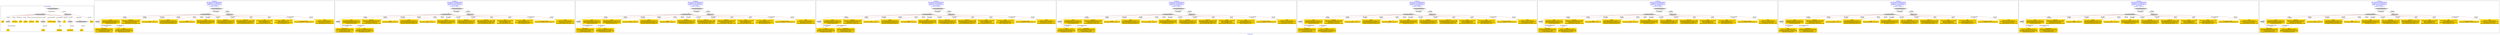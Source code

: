 digraph n0 {
fontcolor="blue"
remincross="true"
label="s05-met.json"
subgraph cluster_0 {
label="1-correct model"
n2[style="filled",color="white",fillcolor="lightgray",label="CulturalHeritageObject1"];
n3[shape="plaintext",style="filled",fillcolor="gold",label="Date"];
n4[style="filled",color="white",fillcolor="lightgray",label="Person1"];
n5[shape="plaintext",style="filled",fillcolor="gold",label="Description"];
n6[shape="plaintext",style="filled",fillcolor="gold",label="values"];
n7[shape="plaintext",style="filled",fillcolor="gold",label="Medium"];
n8[shape="plaintext",style="filled",fillcolor="gold",label="Credit Line"];
n9[shape="plaintext",style="filled",fillcolor="gold",label="values"];
n10[style="filled",color="white",fillcolor="lightgray",label="Concept1"];
n11[shape="plaintext",style="filled",fillcolor="gold",label="Accession Number"];
n12[style="filled",color="white",fillcolor="lightgray",label="Place1"];
n13[shape="plaintext",style="filled",fillcolor="gold",label="id"];
n14[style="filled",color="white",fillcolor="lightgray",label="Concept2"];
n15[style="filled",color="white",fillcolor="lightgray",label="CulturalHeritageObject2"];
n16[shape="plaintext",style="filled",fillcolor="gold",label="values"];
n17[shape="plaintext",style="filled",fillcolor="gold",label="Who"];
n18[shape="plaintext",style="filled",fillcolor="gold",label="Geography"];
n19[style="filled",color="white",fillcolor="lightgray",label="EuropeanaAggregation1"];
n20[style="filled",color="white",fillcolor="lightgray",label="WebResource2"];
n21[shape="plaintext",style="filled",fillcolor="gold",label="image"];
n22[shape="plaintext",style="filled",fillcolor="gold",label="values"];
n23[shape="plaintext",style="filled",fillcolor="gold",label="Classification"];
}
subgraph cluster_1 {
label="candidate 0\nlink coherence:0.6470588235294118\nnode coherence:0.6470588235294118\nconfidence:0.7427471681295772\nmapping score:0.5942210448387106\ncost:412.9804\n-precision:0.71-recall:0.57"
n25[style="filled",color="white",fillcolor="lightgray",label="CulturalHeritageObject1"];
n26[style="filled",color="white",fillcolor="lightgray",label="Person1"];
n27[style="filled",color="white",fillcolor="lightgray",label="EuropeanaAggregation1"];
n28[style="filled",color="white",fillcolor="lightgray",label="WebResource1"];
n29[shape="plaintext",style="filled",fillcolor="gold",label="Classification\n[Person,biographicalInformation,0.597]\n[CulturalHeritageObject,description,0.306]\n[Concept,prefLabel,0.082]\n[Person,professionOrOccupation,0.014]"];
n30[shape="plaintext",style="filled",fillcolor="gold",label="Who\n[Person,nameOfThePerson,0.496]\n[Document,columnSubClassOfLink,0.198]\n[CulturalHeritageObject,description,0.153]\n[Document,classLink,0.153]"];
n31[shape="plaintext",style="filled",fillcolor="gold",label="values\n[CulturalHeritageObject,medium,0.71]\n[CulturalHeritageObject,description,0.215]\n[Person,biographicalInformation,0.071]\n[Concept,prefLabel,0.004]"];
n32[shape="plaintext",style="filled",fillcolor="gold",label="Geography\n[CulturalHeritageObject,description,0.406]\n[Person,biographicalInformation,0.38]\n[Document,classLink,0.118]\n[CulturalHeritageObject,rightsHolder,0.096]"];
n33[shape="plaintext",style="filled",fillcolor="gold",label="id\n[CulturalHeritageObject,objectId,1.0]"];
n34[shape="plaintext",style="filled",fillcolor="gold",label="image\n[WebResource,classLink,0.973]\n[Document,columnSubClassOfLink,0.016]\n[Document,classLink,0.009]\n[CulturalHeritageObject,description,0.002]"];
n35[shape="plaintext",style="filled",fillcolor="gold",label="Medium\n[CulturalHeritageObject,medium,0.87]\n[CulturalHeritageObject,description,0.124]\n[Person,biographicalInformation,0.006]\n[Document,columnSubClassOfLink,0.0]"];
n36[shape="plaintext",style="filled",fillcolor="gold",label="values\n[CulturalHeritageObject,objectId,1.0]"];
n37[shape="plaintext",style="filled",fillcolor="gold",label="values\n[CulturalHeritageObject,description,0.361]\n[Person,biographicalInformation,0.305]\n[CulturalHeritageObject,provenance,0.224]\n[Document,classLink,0.11]"];
n38[shape="plaintext",style="filled",fillcolor="gold",label="Description\n[CulturalHeritageObject,description,0.553]\n[Person,biographicalInformation,0.37]\n[CulturalHeritageObject,provenance,0.047]\n[CulturalHeritageObject,title,0.03]"];
n39[shape="plaintext",style="filled",fillcolor="gold",label="Credit Line\n[CulturalHeritageObject,provenance,0.686]\n[CulturalHeritageObject,description,0.142]\n[CulturalHeritageObject,rights,0.102]\n[Person,biographicalInformation,0.071]"];
n40[shape="plaintext",style="filled",fillcolor="gold",label="values\n[CulturalHeritageObject,extent,0.964]\n[Person,dateOfDeath,0.02]\n[Person,dateOfBirth,0.015]\n[Person,biographicalInformation,0.002]"];
n41[shape="plaintext",style="filled",fillcolor="gold",label="Date\n[CulturalHeritageObject,created,0.782]\n[Person,dateOfBirth,0.11]\n[CulturalHeritageObject,description,0.071]\n[Person,dateOfDeath,0.037]"];
n42[shape="plaintext",style="filled",fillcolor="gold",label="Accession Number\n[CulturalHeritageObject,accessionNumber,1.0]"];
}
subgraph cluster_2 {
label="candidate 1\nlink coherence:0.6470588235294118\nnode coherence:0.6470588235294118\nconfidence:0.7427471681295772\nmapping score:0.5942210448387106\ncost:412.9804\n-precision:0.71-recall:0.57"
n44[style="filled",color="white",fillcolor="lightgray",label="CulturalHeritageObject1"];
n45[style="filled",color="white",fillcolor="lightgray",label="Person1"];
n46[style="filled",color="white",fillcolor="lightgray",label="EuropeanaAggregation1"];
n47[style="filled",color="white",fillcolor="lightgray",label="WebResource1"];
n48[shape="plaintext",style="filled",fillcolor="gold",label="Classification\n[Person,biographicalInformation,0.597]\n[CulturalHeritageObject,description,0.306]\n[Concept,prefLabel,0.082]\n[Person,professionOrOccupation,0.014]"];
n49[shape="plaintext",style="filled",fillcolor="gold",label="Who\n[Person,nameOfThePerson,0.496]\n[Document,columnSubClassOfLink,0.198]\n[CulturalHeritageObject,description,0.153]\n[Document,classLink,0.153]"];
n50[shape="plaintext",style="filled",fillcolor="gold",label="values\n[CulturalHeritageObject,medium,0.71]\n[CulturalHeritageObject,description,0.215]\n[Person,biographicalInformation,0.071]\n[Concept,prefLabel,0.004]"];
n51[shape="plaintext",style="filled",fillcolor="gold",label="Geography\n[CulturalHeritageObject,description,0.406]\n[Person,biographicalInformation,0.38]\n[Document,classLink,0.118]\n[CulturalHeritageObject,rightsHolder,0.096]"];
n52[shape="plaintext",style="filled",fillcolor="gold",label="values\n[CulturalHeritageObject,objectId,1.0]"];
n53[shape="plaintext",style="filled",fillcolor="gold",label="image\n[WebResource,classLink,0.973]\n[Document,columnSubClassOfLink,0.016]\n[Document,classLink,0.009]\n[CulturalHeritageObject,description,0.002]"];
n54[shape="plaintext",style="filled",fillcolor="gold",label="Medium\n[CulturalHeritageObject,medium,0.87]\n[CulturalHeritageObject,description,0.124]\n[Person,biographicalInformation,0.006]\n[Document,columnSubClassOfLink,0.0]"];
n55[shape="plaintext",style="filled",fillcolor="gold",label="id\n[CulturalHeritageObject,objectId,1.0]"];
n56[shape="plaintext",style="filled",fillcolor="gold",label="values\n[CulturalHeritageObject,description,0.361]\n[Person,biographicalInformation,0.305]\n[CulturalHeritageObject,provenance,0.224]\n[Document,classLink,0.11]"];
n57[shape="plaintext",style="filled",fillcolor="gold",label="Description\n[CulturalHeritageObject,description,0.553]\n[Person,biographicalInformation,0.37]\n[CulturalHeritageObject,provenance,0.047]\n[CulturalHeritageObject,title,0.03]"];
n58[shape="plaintext",style="filled",fillcolor="gold",label="Credit Line\n[CulturalHeritageObject,provenance,0.686]\n[CulturalHeritageObject,description,0.142]\n[CulturalHeritageObject,rights,0.102]\n[Person,biographicalInformation,0.071]"];
n59[shape="plaintext",style="filled",fillcolor="gold",label="values\n[CulturalHeritageObject,extent,0.964]\n[Person,dateOfDeath,0.02]\n[Person,dateOfBirth,0.015]\n[Person,biographicalInformation,0.002]"];
n60[shape="plaintext",style="filled",fillcolor="gold",label="Date\n[CulturalHeritageObject,created,0.782]\n[Person,dateOfBirth,0.11]\n[CulturalHeritageObject,description,0.071]\n[Person,dateOfDeath,0.037]"];
n61[shape="plaintext",style="filled",fillcolor="gold",label="Accession Number\n[CulturalHeritageObject,accessionNumber,1.0]"];
}
subgraph cluster_3 {
label="candidate 2\nlink coherence:0.6470588235294118\nnode coherence:0.6470588235294118\nconfidence:0.7427471681295772\nmapping score:0.5942210448387106\ncost:412.9804\n-precision:0.71-recall:0.57"
n63[style="filled",color="white",fillcolor="lightgray",label="CulturalHeritageObject1"];
n64[style="filled",color="white",fillcolor="lightgray",label="Person1"];
n65[style="filled",color="white",fillcolor="lightgray",label="EuropeanaAggregation1"];
n66[style="filled",color="white",fillcolor="lightgray",label="WebResource1"];
n67[shape="plaintext",style="filled",fillcolor="gold",label="Classification\n[Person,biographicalInformation,0.597]\n[CulturalHeritageObject,description,0.306]\n[Concept,prefLabel,0.082]\n[Person,professionOrOccupation,0.014]"];
n68[shape="plaintext",style="filled",fillcolor="gold",label="Who\n[Person,nameOfThePerson,0.496]\n[Document,columnSubClassOfLink,0.198]\n[CulturalHeritageObject,description,0.153]\n[Document,classLink,0.153]"];
n69[shape="plaintext",style="filled",fillcolor="gold",label="values\n[CulturalHeritageObject,medium,0.71]\n[CulturalHeritageObject,description,0.215]\n[Person,biographicalInformation,0.071]\n[Concept,prefLabel,0.004]"];
n70[shape="plaintext",style="filled",fillcolor="gold",label="values\n[CulturalHeritageObject,description,0.361]\n[Person,biographicalInformation,0.305]\n[CulturalHeritageObject,provenance,0.224]\n[Document,classLink,0.11]"];
n71[shape="plaintext",style="filled",fillcolor="gold",label="id\n[CulturalHeritageObject,objectId,1.0]"];
n72[shape="plaintext",style="filled",fillcolor="gold",label="image\n[WebResource,classLink,0.973]\n[Document,columnSubClassOfLink,0.016]\n[Document,classLink,0.009]\n[CulturalHeritageObject,description,0.002]"];
n73[shape="plaintext",style="filled",fillcolor="gold",label="Medium\n[CulturalHeritageObject,medium,0.87]\n[CulturalHeritageObject,description,0.124]\n[Person,biographicalInformation,0.006]\n[Document,columnSubClassOfLink,0.0]"];
n74[shape="plaintext",style="filled",fillcolor="gold",label="values\n[CulturalHeritageObject,objectId,1.0]"];
n75[shape="plaintext",style="filled",fillcolor="gold",label="Description\n[CulturalHeritageObject,description,0.553]\n[Person,biographicalInformation,0.37]\n[CulturalHeritageObject,provenance,0.047]\n[CulturalHeritageObject,title,0.03]"];
n76[shape="plaintext",style="filled",fillcolor="gold",label="Credit Line\n[CulturalHeritageObject,provenance,0.686]\n[CulturalHeritageObject,description,0.142]\n[CulturalHeritageObject,rights,0.102]\n[Person,biographicalInformation,0.071]"];
n77[shape="plaintext",style="filled",fillcolor="gold",label="Geography\n[CulturalHeritageObject,description,0.406]\n[Person,biographicalInformation,0.38]\n[Document,classLink,0.118]\n[CulturalHeritageObject,rightsHolder,0.096]"];
n78[shape="plaintext",style="filled",fillcolor="gold",label="values\n[CulturalHeritageObject,extent,0.964]\n[Person,dateOfDeath,0.02]\n[Person,dateOfBirth,0.015]\n[Person,biographicalInformation,0.002]"];
n79[shape="plaintext",style="filled",fillcolor="gold",label="Date\n[CulturalHeritageObject,created,0.782]\n[Person,dateOfBirth,0.11]\n[CulturalHeritageObject,description,0.071]\n[Person,dateOfDeath,0.037]"];
n80[shape="plaintext",style="filled",fillcolor="gold",label="Accession Number\n[CulturalHeritageObject,accessionNumber,1.0]"];
}
subgraph cluster_4 {
label="candidate 3\nlink coherence:0.6470588235294118\nnode coherence:0.6470588235294118\nconfidence:0.7427471681295772\nmapping score:0.5942210448387106\ncost:412.98046\n-precision:0.71-recall:0.57"
n82[style="filled",color="white",fillcolor="lightgray",label="CulturalHeritageObject1"];
n83[style="filled",color="white",fillcolor="lightgray",label="Person2"];
n84[style="filled",color="white",fillcolor="lightgray",label="EuropeanaAggregation1"];
n85[style="filled",color="white",fillcolor="lightgray",label="WebResource1"];
n86[shape="plaintext",style="filled",fillcolor="gold",label="values\n[CulturalHeritageObject,medium,0.71]\n[CulturalHeritageObject,description,0.215]\n[Person,biographicalInformation,0.071]\n[Concept,prefLabel,0.004]"];
n87[shape="plaintext",style="filled",fillcolor="gold",label="Geography\n[CulturalHeritageObject,description,0.406]\n[Person,biographicalInformation,0.38]\n[Document,classLink,0.118]\n[CulturalHeritageObject,rightsHolder,0.096]"];
n88[shape="plaintext",style="filled",fillcolor="gold",label="id\n[CulturalHeritageObject,objectId,1.0]"];
n89[shape="plaintext",style="filled",fillcolor="gold",label="image\n[WebResource,classLink,0.973]\n[Document,columnSubClassOfLink,0.016]\n[Document,classLink,0.009]\n[CulturalHeritageObject,description,0.002]"];
n90[shape="plaintext",style="filled",fillcolor="gold",label="Medium\n[CulturalHeritageObject,medium,0.87]\n[CulturalHeritageObject,description,0.124]\n[Person,biographicalInformation,0.006]\n[Document,columnSubClassOfLink,0.0]"];
n91[shape="plaintext",style="filled",fillcolor="gold",label="values\n[CulturalHeritageObject,objectId,1.0]"];
n92[shape="plaintext",style="filled",fillcolor="gold",label="values\n[CulturalHeritageObject,description,0.361]\n[Person,biographicalInformation,0.305]\n[CulturalHeritageObject,provenance,0.224]\n[Document,classLink,0.11]"];
n93[shape="plaintext",style="filled",fillcolor="gold",label="Description\n[CulturalHeritageObject,description,0.553]\n[Person,biographicalInformation,0.37]\n[CulturalHeritageObject,provenance,0.047]\n[CulturalHeritageObject,title,0.03]"];
n94[shape="plaintext",style="filled",fillcolor="gold",label="Credit Line\n[CulturalHeritageObject,provenance,0.686]\n[CulturalHeritageObject,description,0.142]\n[CulturalHeritageObject,rights,0.102]\n[Person,biographicalInformation,0.071]"];
n95[shape="plaintext",style="filled",fillcolor="gold",label="values\n[CulturalHeritageObject,extent,0.964]\n[Person,dateOfDeath,0.02]\n[Person,dateOfBirth,0.015]\n[Person,biographicalInformation,0.002]"];
n96[shape="plaintext",style="filled",fillcolor="gold",label="Who\n[Person,nameOfThePerson,0.496]\n[Document,columnSubClassOfLink,0.198]\n[CulturalHeritageObject,description,0.153]\n[Document,classLink,0.153]"];
n97[shape="plaintext",style="filled",fillcolor="gold",label="Classification\n[Person,biographicalInformation,0.597]\n[CulturalHeritageObject,description,0.306]\n[Concept,prefLabel,0.082]\n[Person,professionOrOccupation,0.014]"];
n98[shape="plaintext",style="filled",fillcolor="gold",label="Date\n[CulturalHeritageObject,created,0.782]\n[Person,dateOfBirth,0.11]\n[CulturalHeritageObject,description,0.071]\n[Person,dateOfDeath,0.037]"];
n99[shape="plaintext",style="filled",fillcolor="gold",label="Accession Number\n[CulturalHeritageObject,accessionNumber,1.0]"];
}
subgraph cluster_5 {
label="candidate 4\nlink coherence:0.6470588235294118\nnode coherence:0.6470588235294118\nconfidence:0.7427471681295772\nmapping score:0.5942210448387106\ncost:412.98046\n-precision:0.71-recall:0.57"
n101[style="filled",color="white",fillcolor="lightgray",label="CulturalHeritageObject1"];
n102[style="filled",color="white",fillcolor="lightgray",label="Person2"];
n103[style="filled",color="white",fillcolor="lightgray",label="EuropeanaAggregation1"];
n104[style="filled",color="white",fillcolor="lightgray",label="WebResource1"];
n105[shape="plaintext",style="filled",fillcolor="gold",label="values\n[CulturalHeritageObject,medium,0.71]\n[CulturalHeritageObject,description,0.215]\n[Person,biographicalInformation,0.071]\n[Concept,prefLabel,0.004]"];
n106[shape="plaintext",style="filled",fillcolor="gold",label="Geography\n[CulturalHeritageObject,description,0.406]\n[Person,biographicalInformation,0.38]\n[Document,classLink,0.118]\n[CulturalHeritageObject,rightsHolder,0.096]"];
n107[shape="plaintext",style="filled",fillcolor="gold",label="values\n[CulturalHeritageObject,objectId,1.0]"];
n108[shape="plaintext",style="filled",fillcolor="gold",label="image\n[WebResource,classLink,0.973]\n[Document,columnSubClassOfLink,0.016]\n[Document,classLink,0.009]\n[CulturalHeritageObject,description,0.002]"];
n109[shape="plaintext",style="filled",fillcolor="gold",label="Medium\n[CulturalHeritageObject,medium,0.87]\n[CulturalHeritageObject,description,0.124]\n[Person,biographicalInformation,0.006]\n[Document,columnSubClassOfLink,0.0]"];
n110[shape="plaintext",style="filled",fillcolor="gold",label="id\n[CulturalHeritageObject,objectId,1.0]"];
n111[shape="plaintext",style="filled",fillcolor="gold",label="values\n[CulturalHeritageObject,description,0.361]\n[Person,biographicalInformation,0.305]\n[CulturalHeritageObject,provenance,0.224]\n[Document,classLink,0.11]"];
n112[shape="plaintext",style="filled",fillcolor="gold",label="Description\n[CulturalHeritageObject,description,0.553]\n[Person,biographicalInformation,0.37]\n[CulturalHeritageObject,provenance,0.047]\n[CulturalHeritageObject,title,0.03]"];
n113[shape="plaintext",style="filled",fillcolor="gold",label="Credit Line\n[CulturalHeritageObject,provenance,0.686]\n[CulturalHeritageObject,description,0.142]\n[CulturalHeritageObject,rights,0.102]\n[Person,biographicalInformation,0.071]"];
n114[shape="plaintext",style="filled",fillcolor="gold",label="values\n[CulturalHeritageObject,extent,0.964]\n[Person,dateOfDeath,0.02]\n[Person,dateOfBirth,0.015]\n[Person,biographicalInformation,0.002]"];
n115[shape="plaintext",style="filled",fillcolor="gold",label="Who\n[Person,nameOfThePerson,0.496]\n[Document,columnSubClassOfLink,0.198]\n[CulturalHeritageObject,description,0.153]\n[Document,classLink,0.153]"];
n116[shape="plaintext",style="filled",fillcolor="gold",label="Classification\n[Person,biographicalInformation,0.597]\n[CulturalHeritageObject,description,0.306]\n[Concept,prefLabel,0.082]\n[Person,professionOrOccupation,0.014]"];
n117[shape="plaintext",style="filled",fillcolor="gold",label="Date\n[CulturalHeritageObject,created,0.782]\n[Person,dateOfBirth,0.11]\n[CulturalHeritageObject,description,0.071]\n[Person,dateOfDeath,0.037]"];
n118[shape="plaintext",style="filled",fillcolor="gold",label="Accession Number\n[CulturalHeritageObject,accessionNumber,1.0]"];
}
subgraph cluster_6 {
label="candidate 5\nlink coherence:0.6470588235294118\nnode coherence:0.6470588235294118\nconfidence:0.7427471681295772\nmapping score:0.5942210448387106\ncost:412.98064\n-precision:0.71-recall:0.57"
n120[style="filled",color="white",fillcolor="lightgray",label="CulturalHeritageObject1"];
n121[style="filled",color="white",fillcolor="lightgray",label="Person1"];
n122[style="filled",color="white",fillcolor="lightgray",label="EuropeanaAggregation1"];
n123[style="filled",color="white",fillcolor="lightgray",label="WebResource2"];
n124[shape="plaintext",style="filled",fillcolor="gold",label="Classification\n[Person,biographicalInformation,0.597]\n[CulturalHeritageObject,description,0.306]\n[Concept,prefLabel,0.082]\n[Person,professionOrOccupation,0.014]"];
n125[shape="plaintext",style="filled",fillcolor="gold",label="Who\n[Person,nameOfThePerson,0.496]\n[Document,columnSubClassOfLink,0.198]\n[CulturalHeritageObject,description,0.153]\n[Document,classLink,0.153]"];
n126[shape="plaintext",style="filled",fillcolor="gold",label="values\n[CulturalHeritageObject,medium,0.71]\n[CulturalHeritageObject,description,0.215]\n[Person,biographicalInformation,0.071]\n[Concept,prefLabel,0.004]"];
n127[shape="plaintext",style="filled",fillcolor="gold",label="Geography\n[CulturalHeritageObject,description,0.406]\n[Person,biographicalInformation,0.38]\n[Document,classLink,0.118]\n[CulturalHeritageObject,rightsHolder,0.096]"];
n128[shape="plaintext",style="filled",fillcolor="gold",label="id\n[CulturalHeritageObject,objectId,1.0]"];
n129[shape="plaintext",style="filled",fillcolor="gold",label="Medium\n[CulturalHeritageObject,medium,0.87]\n[CulturalHeritageObject,description,0.124]\n[Person,biographicalInformation,0.006]\n[Document,columnSubClassOfLink,0.0]"];
n130[shape="plaintext",style="filled",fillcolor="gold",label="values\n[CulturalHeritageObject,objectId,1.0]"];
n131[shape="plaintext",style="filled",fillcolor="gold",label="values\n[CulturalHeritageObject,description,0.361]\n[Person,biographicalInformation,0.305]\n[CulturalHeritageObject,provenance,0.224]\n[Document,classLink,0.11]"];
n132[shape="plaintext",style="filled",fillcolor="gold",label="Description\n[CulturalHeritageObject,description,0.553]\n[Person,biographicalInformation,0.37]\n[CulturalHeritageObject,provenance,0.047]\n[CulturalHeritageObject,title,0.03]"];
n133[shape="plaintext",style="filled",fillcolor="gold",label="Credit Line\n[CulturalHeritageObject,provenance,0.686]\n[CulturalHeritageObject,description,0.142]\n[CulturalHeritageObject,rights,0.102]\n[Person,biographicalInformation,0.071]"];
n134[shape="plaintext",style="filled",fillcolor="gold",label="values\n[CulturalHeritageObject,extent,0.964]\n[Person,dateOfDeath,0.02]\n[Person,dateOfBirth,0.015]\n[Person,biographicalInformation,0.002]"];
n135[shape="plaintext",style="filled",fillcolor="gold",label="Date\n[CulturalHeritageObject,created,0.782]\n[Person,dateOfBirth,0.11]\n[CulturalHeritageObject,description,0.071]\n[Person,dateOfDeath,0.037]"];
n136[shape="plaintext",style="filled",fillcolor="gold",label="image\n[WebResource,classLink,0.973]\n[Document,columnSubClassOfLink,0.016]\n[Document,classLink,0.009]\n[CulturalHeritageObject,description,0.002]"];
n137[shape="plaintext",style="filled",fillcolor="gold",label="Accession Number\n[CulturalHeritageObject,accessionNumber,1.0]"];
}
subgraph cluster_7 {
label="candidate 6\nlink coherence:0.6470588235294118\nnode coherence:0.6470588235294118\nconfidence:0.7427471681295772\nmapping score:0.5942210448387106\ncost:412.98064\n-precision:0.71-recall:0.57"
n139[style="filled",color="white",fillcolor="lightgray",label="CulturalHeritageObject1"];
n140[style="filled",color="white",fillcolor="lightgray",label="Person1"];
n141[style="filled",color="white",fillcolor="lightgray",label="EuropeanaAggregation1"];
n142[style="filled",color="white",fillcolor="lightgray",label="WebResource2"];
n143[shape="plaintext",style="filled",fillcolor="gold",label="Classification\n[Person,biographicalInformation,0.597]\n[CulturalHeritageObject,description,0.306]\n[Concept,prefLabel,0.082]\n[Person,professionOrOccupation,0.014]"];
n144[shape="plaintext",style="filled",fillcolor="gold",label="Who\n[Person,nameOfThePerson,0.496]\n[Document,columnSubClassOfLink,0.198]\n[CulturalHeritageObject,description,0.153]\n[Document,classLink,0.153]"];
n145[shape="plaintext",style="filled",fillcolor="gold",label="values\n[CulturalHeritageObject,medium,0.71]\n[CulturalHeritageObject,description,0.215]\n[Person,biographicalInformation,0.071]\n[Concept,prefLabel,0.004]"];
n146[shape="plaintext",style="filled",fillcolor="gold",label="Geography\n[CulturalHeritageObject,description,0.406]\n[Person,biographicalInformation,0.38]\n[Document,classLink,0.118]\n[CulturalHeritageObject,rightsHolder,0.096]"];
n147[shape="plaintext",style="filled",fillcolor="gold",label="values\n[CulturalHeritageObject,objectId,1.0]"];
n148[shape="plaintext",style="filled",fillcolor="gold",label="Medium\n[CulturalHeritageObject,medium,0.87]\n[CulturalHeritageObject,description,0.124]\n[Person,biographicalInformation,0.006]\n[Document,columnSubClassOfLink,0.0]"];
n149[shape="plaintext",style="filled",fillcolor="gold",label="id\n[CulturalHeritageObject,objectId,1.0]"];
n150[shape="plaintext",style="filled",fillcolor="gold",label="values\n[CulturalHeritageObject,description,0.361]\n[Person,biographicalInformation,0.305]\n[CulturalHeritageObject,provenance,0.224]\n[Document,classLink,0.11]"];
n151[shape="plaintext",style="filled",fillcolor="gold",label="Description\n[CulturalHeritageObject,description,0.553]\n[Person,biographicalInformation,0.37]\n[CulturalHeritageObject,provenance,0.047]\n[CulturalHeritageObject,title,0.03]"];
n152[shape="plaintext",style="filled",fillcolor="gold",label="Credit Line\n[CulturalHeritageObject,provenance,0.686]\n[CulturalHeritageObject,description,0.142]\n[CulturalHeritageObject,rights,0.102]\n[Person,biographicalInformation,0.071]"];
n153[shape="plaintext",style="filled",fillcolor="gold",label="values\n[CulturalHeritageObject,extent,0.964]\n[Person,dateOfDeath,0.02]\n[Person,dateOfBirth,0.015]\n[Person,biographicalInformation,0.002]"];
n154[shape="plaintext",style="filled",fillcolor="gold",label="Date\n[CulturalHeritageObject,created,0.782]\n[Person,dateOfBirth,0.11]\n[CulturalHeritageObject,description,0.071]\n[Person,dateOfDeath,0.037]"];
n155[shape="plaintext",style="filled",fillcolor="gold",label="image\n[WebResource,classLink,0.973]\n[Document,columnSubClassOfLink,0.016]\n[Document,classLink,0.009]\n[CulturalHeritageObject,description,0.002]"];
n156[shape="plaintext",style="filled",fillcolor="gold",label="Accession Number\n[CulturalHeritageObject,accessionNumber,1.0]"];
}
subgraph cluster_8 {
label="candidate 7\nlink coherence:0.6470588235294118\nnode coherence:0.6470588235294118\nconfidence:0.7427471681295772\nmapping score:0.5942210448387106\ncost:412.9807\n-precision:0.71-recall:0.57"
n158[style="filled",color="white",fillcolor="lightgray",label="CulturalHeritageObject1"];
n159[style="filled",color="white",fillcolor="lightgray",label="Person2"];
n160[style="filled",color="white",fillcolor="lightgray",label="EuropeanaAggregation1"];
n161[style="filled",color="white",fillcolor="lightgray",label="WebResource2"];
n162[shape="plaintext",style="filled",fillcolor="gold",label="values\n[CulturalHeritageObject,medium,0.71]\n[CulturalHeritageObject,description,0.215]\n[Person,biographicalInformation,0.071]\n[Concept,prefLabel,0.004]"];
n163[shape="plaintext",style="filled",fillcolor="gold",label="Geography\n[CulturalHeritageObject,description,0.406]\n[Person,biographicalInformation,0.38]\n[Document,classLink,0.118]\n[CulturalHeritageObject,rightsHolder,0.096]"];
n164[shape="plaintext",style="filled",fillcolor="gold",label="id\n[CulturalHeritageObject,objectId,1.0]"];
n165[shape="plaintext",style="filled",fillcolor="gold",label="Medium\n[CulturalHeritageObject,medium,0.87]\n[CulturalHeritageObject,description,0.124]\n[Person,biographicalInformation,0.006]\n[Document,columnSubClassOfLink,0.0]"];
n166[shape="plaintext",style="filled",fillcolor="gold",label="values\n[CulturalHeritageObject,objectId,1.0]"];
n167[shape="plaintext",style="filled",fillcolor="gold",label="values\n[CulturalHeritageObject,description,0.361]\n[Person,biographicalInformation,0.305]\n[CulturalHeritageObject,provenance,0.224]\n[Document,classLink,0.11]"];
n168[shape="plaintext",style="filled",fillcolor="gold",label="Description\n[CulturalHeritageObject,description,0.553]\n[Person,biographicalInformation,0.37]\n[CulturalHeritageObject,provenance,0.047]\n[CulturalHeritageObject,title,0.03]"];
n169[shape="plaintext",style="filled",fillcolor="gold",label="Credit Line\n[CulturalHeritageObject,provenance,0.686]\n[CulturalHeritageObject,description,0.142]\n[CulturalHeritageObject,rights,0.102]\n[Person,biographicalInformation,0.071]"];
n170[shape="plaintext",style="filled",fillcolor="gold",label="values\n[CulturalHeritageObject,extent,0.964]\n[Person,dateOfDeath,0.02]\n[Person,dateOfBirth,0.015]\n[Person,biographicalInformation,0.002]"];
n171[shape="plaintext",style="filled",fillcolor="gold",label="Who\n[Person,nameOfThePerson,0.496]\n[Document,columnSubClassOfLink,0.198]\n[CulturalHeritageObject,description,0.153]\n[Document,classLink,0.153]"];
n172[shape="plaintext",style="filled",fillcolor="gold",label="Classification\n[Person,biographicalInformation,0.597]\n[CulturalHeritageObject,description,0.306]\n[Concept,prefLabel,0.082]\n[Person,professionOrOccupation,0.014]"];
n173[shape="plaintext",style="filled",fillcolor="gold",label="Date\n[CulturalHeritageObject,created,0.782]\n[Person,dateOfBirth,0.11]\n[CulturalHeritageObject,description,0.071]\n[Person,dateOfDeath,0.037]"];
n174[shape="plaintext",style="filled",fillcolor="gold",label="image\n[WebResource,classLink,0.973]\n[Document,columnSubClassOfLink,0.016]\n[Document,classLink,0.009]\n[CulturalHeritageObject,description,0.002]"];
n175[shape="plaintext",style="filled",fillcolor="gold",label="Accession Number\n[CulturalHeritageObject,accessionNumber,1.0]"];
}
subgraph cluster_9 {
label="candidate 8\nlink coherence:0.6470588235294118\nnode coherence:0.6470588235294118\nconfidence:0.7427471681295772\nmapping score:0.5942210448387106\ncost:412.9807\n-precision:0.71-recall:0.57"
n177[style="filled",color="white",fillcolor="lightgray",label="CulturalHeritageObject1"];
n178[style="filled",color="white",fillcolor="lightgray",label="Person2"];
n179[style="filled",color="white",fillcolor="lightgray",label="EuropeanaAggregation1"];
n180[style="filled",color="white",fillcolor="lightgray",label="WebResource2"];
n181[shape="plaintext",style="filled",fillcolor="gold",label="values\n[CulturalHeritageObject,medium,0.71]\n[CulturalHeritageObject,description,0.215]\n[Person,biographicalInformation,0.071]\n[Concept,prefLabel,0.004]"];
n182[shape="plaintext",style="filled",fillcolor="gold",label="Geography\n[CulturalHeritageObject,description,0.406]\n[Person,biographicalInformation,0.38]\n[Document,classLink,0.118]\n[CulturalHeritageObject,rightsHolder,0.096]"];
n183[shape="plaintext",style="filled",fillcolor="gold",label="values\n[CulturalHeritageObject,objectId,1.0]"];
n184[shape="plaintext",style="filled",fillcolor="gold",label="Medium\n[CulturalHeritageObject,medium,0.87]\n[CulturalHeritageObject,description,0.124]\n[Person,biographicalInformation,0.006]\n[Document,columnSubClassOfLink,0.0]"];
n185[shape="plaintext",style="filled",fillcolor="gold",label="id\n[CulturalHeritageObject,objectId,1.0]"];
n186[shape="plaintext",style="filled",fillcolor="gold",label="values\n[CulturalHeritageObject,description,0.361]\n[Person,biographicalInformation,0.305]\n[CulturalHeritageObject,provenance,0.224]\n[Document,classLink,0.11]"];
n187[shape="plaintext",style="filled",fillcolor="gold",label="Description\n[CulturalHeritageObject,description,0.553]\n[Person,biographicalInformation,0.37]\n[CulturalHeritageObject,provenance,0.047]\n[CulturalHeritageObject,title,0.03]"];
n188[shape="plaintext",style="filled",fillcolor="gold",label="Credit Line\n[CulturalHeritageObject,provenance,0.686]\n[CulturalHeritageObject,description,0.142]\n[CulturalHeritageObject,rights,0.102]\n[Person,biographicalInformation,0.071]"];
n189[shape="plaintext",style="filled",fillcolor="gold",label="values\n[CulturalHeritageObject,extent,0.964]\n[Person,dateOfDeath,0.02]\n[Person,dateOfBirth,0.015]\n[Person,biographicalInformation,0.002]"];
n190[shape="plaintext",style="filled",fillcolor="gold",label="Who\n[Person,nameOfThePerson,0.496]\n[Document,columnSubClassOfLink,0.198]\n[CulturalHeritageObject,description,0.153]\n[Document,classLink,0.153]"];
n191[shape="plaintext",style="filled",fillcolor="gold",label="Classification\n[Person,biographicalInformation,0.597]\n[CulturalHeritageObject,description,0.306]\n[Concept,prefLabel,0.082]\n[Person,professionOrOccupation,0.014]"];
n192[shape="plaintext",style="filled",fillcolor="gold",label="Date\n[CulturalHeritageObject,created,0.782]\n[Person,dateOfBirth,0.11]\n[CulturalHeritageObject,description,0.071]\n[Person,dateOfDeath,0.037]"];
n193[shape="plaintext",style="filled",fillcolor="gold",label="image\n[WebResource,classLink,0.973]\n[Document,columnSubClassOfLink,0.016]\n[Document,classLink,0.009]\n[CulturalHeritageObject,description,0.002]"];
n194[shape="plaintext",style="filled",fillcolor="gold",label="Accession Number\n[CulturalHeritageObject,accessionNumber,1.0]"];
}
subgraph cluster_10 {
label="candidate 9\nlink coherence:0.6470588235294118\nnode coherence:0.6470588235294118\nconfidence:0.7427471681295772\nmapping score:0.5942210448387106\ncost:412.98739\n-precision:0.65-recall:0.52"
n196[style="filled",color="white",fillcolor="lightgray",label="CulturalHeritageObject1"];
n197[style="filled",color="white",fillcolor="lightgray",label="Person1"];
n198[style="filled",color="white",fillcolor="lightgray",label="EuropeanaAggregation1"];
n199[style="filled",color="white",fillcolor="lightgray",label="WebResource1"];
n200[shape="plaintext",style="filled",fillcolor="gold",label="Classification\n[Person,biographicalInformation,0.597]\n[CulturalHeritageObject,description,0.306]\n[Concept,prefLabel,0.082]\n[Person,professionOrOccupation,0.014]"];
n201[shape="plaintext",style="filled",fillcolor="gold",label="Who\n[Person,nameOfThePerson,0.496]\n[Document,columnSubClassOfLink,0.198]\n[CulturalHeritageObject,description,0.153]\n[Document,classLink,0.153]"];
n202[shape="plaintext",style="filled",fillcolor="gold",label="values\n[CulturalHeritageObject,medium,0.71]\n[CulturalHeritageObject,description,0.215]\n[Person,biographicalInformation,0.071]\n[Concept,prefLabel,0.004]"];
n203[shape="plaintext",style="filled",fillcolor="gold",label="Geography\n[CulturalHeritageObject,description,0.406]\n[Person,biographicalInformation,0.38]\n[Document,classLink,0.118]\n[CulturalHeritageObject,rightsHolder,0.096]"];
n204[shape="plaintext",style="filled",fillcolor="gold",label="id\n[CulturalHeritageObject,objectId,1.0]"];
n205[shape="plaintext",style="filled",fillcolor="gold",label="image\n[WebResource,classLink,0.973]\n[Document,columnSubClassOfLink,0.016]\n[Document,classLink,0.009]\n[CulturalHeritageObject,description,0.002]"];
n206[shape="plaintext",style="filled",fillcolor="gold",label="Medium\n[CulturalHeritageObject,medium,0.87]\n[CulturalHeritageObject,description,0.124]\n[Person,biographicalInformation,0.006]\n[Document,columnSubClassOfLink,0.0]"];
n207[shape="plaintext",style="filled",fillcolor="gold",label="values\n[CulturalHeritageObject,objectId,1.0]"];
n208[shape="plaintext",style="filled",fillcolor="gold",label="values\n[CulturalHeritageObject,description,0.361]\n[Person,biographicalInformation,0.305]\n[CulturalHeritageObject,provenance,0.224]\n[Document,classLink,0.11]"];
n209[shape="plaintext",style="filled",fillcolor="gold",label="Description\n[CulturalHeritageObject,description,0.553]\n[Person,biographicalInformation,0.37]\n[CulturalHeritageObject,provenance,0.047]\n[CulturalHeritageObject,title,0.03]"];
n210[shape="plaintext",style="filled",fillcolor="gold",label="Credit Line\n[CulturalHeritageObject,provenance,0.686]\n[CulturalHeritageObject,description,0.142]\n[CulturalHeritageObject,rights,0.102]\n[Person,biographicalInformation,0.071]"];
n211[shape="plaintext",style="filled",fillcolor="gold",label="values\n[CulturalHeritageObject,extent,0.964]\n[Person,dateOfDeath,0.02]\n[Person,dateOfBirth,0.015]\n[Person,biographicalInformation,0.002]"];
n212[shape="plaintext",style="filled",fillcolor="gold",label="Date\n[CulturalHeritageObject,created,0.782]\n[Person,dateOfBirth,0.11]\n[CulturalHeritageObject,description,0.071]\n[Person,dateOfDeath,0.037]"];
n213[shape="plaintext",style="filled",fillcolor="gold",label="Accession Number\n[CulturalHeritageObject,accessionNumber,1.0]"];
}
n2 -> n3[color="brown",fontcolor="black",label="created"]
n2 -> n4[color="brown",fontcolor="black",label="creator"]
n2 -> n5[color="brown",fontcolor="black",label="description"]
n2 -> n6[color="brown",fontcolor="black",label="extent"]
n2 -> n7[color="brown",fontcolor="black",label="medium"]
n2 -> n8[color="brown",fontcolor="black",label="provenance"]
n2 -> n9[color="brown",fontcolor="black",label="provenance"]
n2 -> n10[color="brown",fontcolor="black",label="subject"]
n2 -> n11[color="brown",fontcolor="black",label="accessionNumber"]
n2 -> n12[color="brown",fontcolor="black",label="associatedPlace"]
n2 -> n13[color="brown",fontcolor="black",label="objectId"]
n2 -> n14[color="brown",fontcolor="black",label="hasType"]
n2 -> n15[color="brown",fontcolor="black",label="isRelatedTo"]
n15 -> n16[color="brown",fontcolor="black",label="objectId"]
n4 -> n17[color="brown",fontcolor="black",label="nameOfThePerson"]
n12 -> n18[color="brown",fontcolor="black",label="label"]
n19 -> n2[color="brown",fontcolor="black",label="aggregatedCHO"]
n19 -> n20[color="brown",fontcolor="black",label="hasView"]
n20 -> n21[color="brown",fontcolor="black",label="classLink"]
n10 -> n22[color="brown",fontcolor="black",label="prefLabel"]
n14 -> n23[color="brown",fontcolor="black",label="prefLabel"]
n25 -> n26[color="brown",fontcolor="black",label="creator\nw=0.9929"]
n27 -> n25[color="brown",fontcolor="black",label="aggregatedCHO\nw=0.99393"]
n27 -> n28[color="brown",fontcolor="black",label="hasView\nw=0.99357"]
n26 -> n29[color="brown",fontcolor="black",label="biographicalInformation\nw=1.0"]
n26 -> n30[color="brown",fontcolor="black",label="nameOfThePerson\nw=1.0"]
n25 -> n31[color="brown",fontcolor="black",label="medium\nw=100.0"]
n25 -> n32[color="brown",fontcolor="black",label="description\nw=100.0"]
n25 -> n33[color="brown",fontcolor="black",label="objectId\nw=100.0"]
n28 -> n34[color="brown",fontcolor="black",label="classLink\nw=1.0"]
n25 -> n35[color="brown",fontcolor="black",label="medium\nw=1.0"]
n25 -> n36[color="brown",fontcolor="black",label="objectId\nw=1.0"]
n25 -> n37[color="brown",fontcolor="black",label="description\nw=100.0"]
n25 -> n38[color="brown",fontcolor="black",label="description\nw=1.0"]
n25 -> n39[color="brown",fontcolor="black",label="provenance\nw=1.0"]
n25 -> n40[color="brown",fontcolor="black",label="extent\nw=1.0"]
n25 -> n41[color="brown",fontcolor="black",label="created\nw=1.0"]
n25 -> n42[color="brown",fontcolor="black",label="accessionNumber\nw=1.0"]
n44 -> n45[color="brown",fontcolor="black",label="creator\nw=0.9929"]
n46 -> n44[color="brown",fontcolor="black",label="aggregatedCHO\nw=0.99393"]
n46 -> n47[color="brown",fontcolor="black",label="hasView\nw=0.99357"]
n45 -> n48[color="brown",fontcolor="black",label="biographicalInformation\nw=1.0"]
n45 -> n49[color="brown",fontcolor="black",label="nameOfThePerson\nw=1.0"]
n44 -> n50[color="brown",fontcolor="black",label="medium\nw=100.0"]
n44 -> n51[color="brown",fontcolor="black",label="description\nw=100.0"]
n44 -> n52[color="brown",fontcolor="black",label="objectId\nw=100.0"]
n47 -> n53[color="brown",fontcolor="black",label="classLink\nw=1.0"]
n44 -> n54[color="brown",fontcolor="black",label="medium\nw=1.0"]
n44 -> n55[color="brown",fontcolor="black",label="objectId\nw=1.0"]
n44 -> n56[color="brown",fontcolor="black",label="description\nw=100.0"]
n44 -> n57[color="brown",fontcolor="black",label="description\nw=1.0"]
n44 -> n58[color="brown",fontcolor="black",label="provenance\nw=1.0"]
n44 -> n59[color="brown",fontcolor="black",label="extent\nw=1.0"]
n44 -> n60[color="brown",fontcolor="black",label="created\nw=1.0"]
n44 -> n61[color="brown",fontcolor="black",label="accessionNumber\nw=1.0"]
n63 -> n64[color="brown",fontcolor="black",label="creator\nw=0.9929"]
n65 -> n63[color="brown",fontcolor="black",label="aggregatedCHO\nw=0.99393"]
n65 -> n66[color="brown",fontcolor="black",label="hasView\nw=0.99357"]
n64 -> n67[color="brown",fontcolor="black",label="biographicalInformation\nw=1.0"]
n64 -> n68[color="brown",fontcolor="black",label="nameOfThePerson\nw=1.0"]
n63 -> n69[color="brown",fontcolor="black",label="medium\nw=100.0"]
n63 -> n70[color="brown",fontcolor="black",label="description\nw=100.0"]
n63 -> n71[color="brown",fontcolor="black",label="objectId\nw=100.0"]
n66 -> n72[color="brown",fontcolor="black",label="classLink\nw=1.0"]
n63 -> n73[color="brown",fontcolor="black",label="medium\nw=1.0"]
n63 -> n74[color="brown",fontcolor="black",label="objectId\nw=1.0"]
n63 -> n75[color="brown",fontcolor="black",label="description\nw=1.0"]
n63 -> n76[color="brown",fontcolor="black",label="provenance\nw=1.0"]
n63 -> n77[color="brown",fontcolor="black",label="description\nw=100.0"]
n63 -> n78[color="brown",fontcolor="black",label="extent\nw=1.0"]
n63 -> n79[color="brown",fontcolor="black",label="created\nw=1.0"]
n63 -> n80[color="brown",fontcolor="black",label="accessionNumber\nw=1.0"]
n82 -> n83[color="brown",fontcolor="black",label="creator\nw=0.99296"]
n84 -> n82[color="brown",fontcolor="black",label="aggregatedCHO\nw=0.99393"]
n84 -> n85[color="brown",fontcolor="black",label="hasView\nw=0.99357"]
n82 -> n86[color="brown",fontcolor="black",label="medium\nw=100.0"]
n82 -> n87[color="brown",fontcolor="black",label="description\nw=100.0"]
n82 -> n88[color="brown",fontcolor="black",label="objectId\nw=100.0"]
n85 -> n89[color="brown",fontcolor="black",label="classLink\nw=1.0"]
n82 -> n90[color="brown",fontcolor="black",label="medium\nw=1.0"]
n82 -> n91[color="brown",fontcolor="black",label="objectId\nw=1.0"]
n82 -> n92[color="brown",fontcolor="black",label="description\nw=100.0"]
n82 -> n93[color="brown",fontcolor="black",label="description\nw=1.0"]
n82 -> n94[color="brown",fontcolor="black",label="provenance\nw=1.0"]
n82 -> n95[color="brown",fontcolor="black",label="extent\nw=1.0"]
n83 -> n96[color="brown",fontcolor="black",label="nameOfThePerson\nw=1.0"]
n83 -> n97[color="brown",fontcolor="black",label="biographicalInformation\nw=1.0"]
n82 -> n98[color="brown",fontcolor="black",label="created\nw=1.0"]
n82 -> n99[color="brown",fontcolor="black",label="accessionNumber\nw=1.0"]
n101 -> n102[color="brown",fontcolor="black",label="creator\nw=0.99296"]
n103 -> n101[color="brown",fontcolor="black",label="aggregatedCHO\nw=0.99393"]
n103 -> n104[color="brown",fontcolor="black",label="hasView\nw=0.99357"]
n101 -> n105[color="brown",fontcolor="black",label="medium\nw=100.0"]
n101 -> n106[color="brown",fontcolor="black",label="description\nw=100.0"]
n101 -> n107[color="brown",fontcolor="black",label="objectId\nw=100.0"]
n104 -> n108[color="brown",fontcolor="black",label="classLink\nw=1.0"]
n101 -> n109[color="brown",fontcolor="black",label="medium\nw=1.0"]
n101 -> n110[color="brown",fontcolor="black",label="objectId\nw=1.0"]
n101 -> n111[color="brown",fontcolor="black",label="description\nw=100.0"]
n101 -> n112[color="brown",fontcolor="black",label="description\nw=1.0"]
n101 -> n113[color="brown",fontcolor="black",label="provenance\nw=1.0"]
n101 -> n114[color="brown",fontcolor="black",label="extent\nw=1.0"]
n102 -> n115[color="brown",fontcolor="black",label="nameOfThePerson\nw=1.0"]
n102 -> n116[color="brown",fontcolor="black",label="biographicalInformation\nw=1.0"]
n101 -> n117[color="brown",fontcolor="black",label="created\nw=1.0"]
n101 -> n118[color="brown",fontcolor="black",label="accessionNumber\nw=1.0"]
n120 -> n121[color="brown",fontcolor="black",label="creator\nw=0.9929"]
n122 -> n120[color="brown",fontcolor="black",label="aggregatedCHO\nw=0.99393"]
n122 -> n123[color="brown",fontcolor="black",label="hasView\nw=0.99381"]
n121 -> n124[color="brown",fontcolor="black",label="biographicalInformation\nw=1.0"]
n121 -> n125[color="brown",fontcolor="black",label="nameOfThePerson\nw=1.0"]
n120 -> n126[color="brown",fontcolor="black",label="medium\nw=100.0"]
n120 -> n127[color="brown",fontcolor="black",label="description\nw=100.0"]
n120 -> n128[color="brown",fontcolor="black",label="objectId\nw=100.0"]
n120 -> n129[color="brown",fontcolor="black",label="medium\nw=1.0"]
n120 -> n130[color="brown",fontcolor="black",label="objectId\nw=1.0"]
n120 -> n131[color="brown",fontcolor="black",label="description\nw=100.0"]
n120 -> n132[color="brown",fontcolor="black",label="description\nw=1.0"]
n120 -> n133[color="brown",fontcolor="black",label="provenance\nw=1.0"]
n120 -> n134[color="brown",fontcolor="black",label="extent\nw=1.0"]
n120 -> n135[color="brown",fontcolor="black",label="created\nw=1.0"]
n123 -> n136[color="brown",fontcolor="black",label="classLink\nw=1.0"]
n120 -> n137[color="brown",fontcolor="black",label="accessionNumber\nw=1.0"]
n139 -> n140[color="brown",fontcolor="black",label="creator\nw=0.9929"]
n141 -> n139[color="brown",fontcolor="black",label="aggregatedCHO\nw=0.99393"]
n141 -> n142[color="brown",fontcolor="black",label="hasView\nw=0.99381"]
n140 -> n143[color="brown",fontcolor="black",label="biographicalInformation\nw=1.0"]
n140 -> n144[color="brown",fontcolor="black",label="nameOfThePerson\nw=1.0"]
n139 -> n145[color="brown",fontcolor="black",label="medium\nw=100.0"]
n139 -> n146[color="brown",fontcolor="black",label="description\nw=100.0"]
n139 -> n147[color="brown",fontcolor="black",label="objectId\nw=100.0"]
n139 -> n148[color="brown",fontcolor="black",label="medium\nw=1.0"]
n139 -> n149[color="brown",fontcolor="black",label="objectId\nw=1.0"]
n139 -> n150[color="brown",fontcolor="black",label="description\nw=100.0"]
n139 -> n151[color="brown",fontcolor="black",label="description\nw=1.0"]
n139 -> n152[color="brown",fontcolor="black",label="provenance\nw=1.0"]
n139 -> n153[color="brown",fontcolor="black",label="extent\nw=1.0"]
n139 -> n154[color="brown",fontcolor="black",label="created\nw=1.0"]
n142 -> n155[color="brown",fontcolor="black",label="classLink\nw=1.0"]
n139 -> n156[color="brown",fontcolor="black",label="accessionNumber\nw=1.0"]
n158 -> n159[color="brown",fontcolor="black",label="creator\nw=0.99296"]
n160 -> n158[color="brown",fontcolor="black",label="aggregatedCHO\nw=0.99393"]
n160 -> n161[color="brown",fontcolor="black",label="hasView\nw=0.99381"]
n158 -> n162[color="brown",fontcolor="black",label="medium\nw=100.0"]
n158 -> n163[color="brown",fontcolor="black",label="description\nw=100.0"]
n158 -> n164[color="brown",fontcolor="black",label="objectId\nw=100.0"]
n158 -> n165[color="brown",fontcolor="black",label="medium\nw=1.0"]
n158 -> n166[color="brown",fontcolor="black",label="objectId\nw=1.0"]
n158 -> n167[color="brown",fontcolor="black",label="description\nw=100.0"]
n158 -> n168[color="brown",fontcolor="black",label="description\nw=1.0"]
n158 -> n169[color="brown",fontcolor="black",label="provenance\nw=1.0"]
n158 -> n170[color="brown",fontcolor="black",label="extent\nw=1.0"]
n159 -> n171[color="brown",fontcolor="black",label="nameOfThePerson\nw=1.0"]
n159 -> n172[color="brown",fontcolor="black",label="biographicalInformation\nw=1.0"]
n158 -> n173[color="brown",fontcolor="black",label="created\nw=1.0"]
n161 -> n174[color="brown",fontcolor="black",label="classLink\nw=1.0"]
n158 -> n175[color="brown",fontcolor="black",label="accessionNumber\nw=1.0"]
n177 -> n178[color="brown",fontcolor="black",label="creator\nw=0.99296"]
n179 -> n177[color="brown",fontcolor="black",label="aggregatedCHO\nw=0.99393"]
n179 -> n180[color="brown",fontcolor="black",label="hasView\nw=0.99381"]
n177 -> n181[color="brown",fontcolor="black",label="medium\nw=100.0"]
n177 -> n182[color="brown",fontcolor="black",label="description\nw=100.0"]
n177 -> n183[color="brown",fontcolor="black",label="objectId\nw=100.0"]
n177 -> n184[color="brown",fontcolor="black",label="medium\nw=1.0"]
n177 -> n185[color="brown",fontcolor="black",label="objectId\nw=1.0"]
n177 -> n186[color="brown",fontcolor="black",label="description\nw=100.0"]
n177 -> n187[color="brown",fontcolor="black",label="description\nw=1.0"]
n177 -> n188[color="brown",fontcolor="black",label="provenance\nw=1.0"]
n177 -> n189[color="brown",fontcolor="black",label="extent\nw=1.0"]
n178 -> n190[color="brown",fontcolor="black",label="nameOfThePerson\nw=1.0"]
n178 -> n191[color="brown",fontcolor="black",label="biographicalInformation\nw=1.0"]
n177 -> n192[color="brown",fontcolor="black",label="created\nw=1.0"]
n180 -> n193[color="brown",fontcolor="black",label="classLink\nw=1.0"]
n177 -> n194[color="brown",fontcolor="black",label="accessionNumber\nw=1.0"]
n196 -> n197[color="brown",fontcolor="black",label="sitter\nw=0.99989"]
n198 -> n196[color="brown",fontcolor="black",label="aggregatedCHO\nw=0.99393"]
n198 -> n199[color="brown",fontcolor="black",label="hasView\nw=0.99357"]
n197 -> n200[color="brown",fontcolor="black",label="biographicalInformation\nw=1.0"]
n197 -> n201[color="brown",fontcolor="black",label="nameOfThePerson\nw=1.0"]
n196 -> n202[color="brown",fontcolor="black",label="medium\nw=100.0"]
n196 -> n203[color="brown",fontcolor="black",label="description\nw=100.0"]
n196 -> n204[color="brown",fontcolor="black",label="objectId\nw=100.0"]
n199 -> n205[color="brown",fontcolor="black",label="classLink\nw=1.0"]
n196 -> n206[color="brown",fontcolor="black",label="medium\nw=1.0"]
n196 -> n207[color="brown",fontcolor="black",label="objectId\nw=1.0"]
n196 -> n208[color="brown",fontcolor="black",label="description\nw=100.0"]
n196 -> n209[color="brown",fontcolor="black",label="description\nw=1.0"]
n196 -> n210[color="brown",fontcolor="black",label="provenance\nw=1.0"]
n196 -> n211[color="brown",fontcolor="black",label="extent\nw=1.0"]
n196 -> n212[color="brown",fontcolor="black",label="created\nw=1.0"]
n196 -> n213[color="brown",fontcolor="black",label="accessionNumber\nw=1.0"]
}

